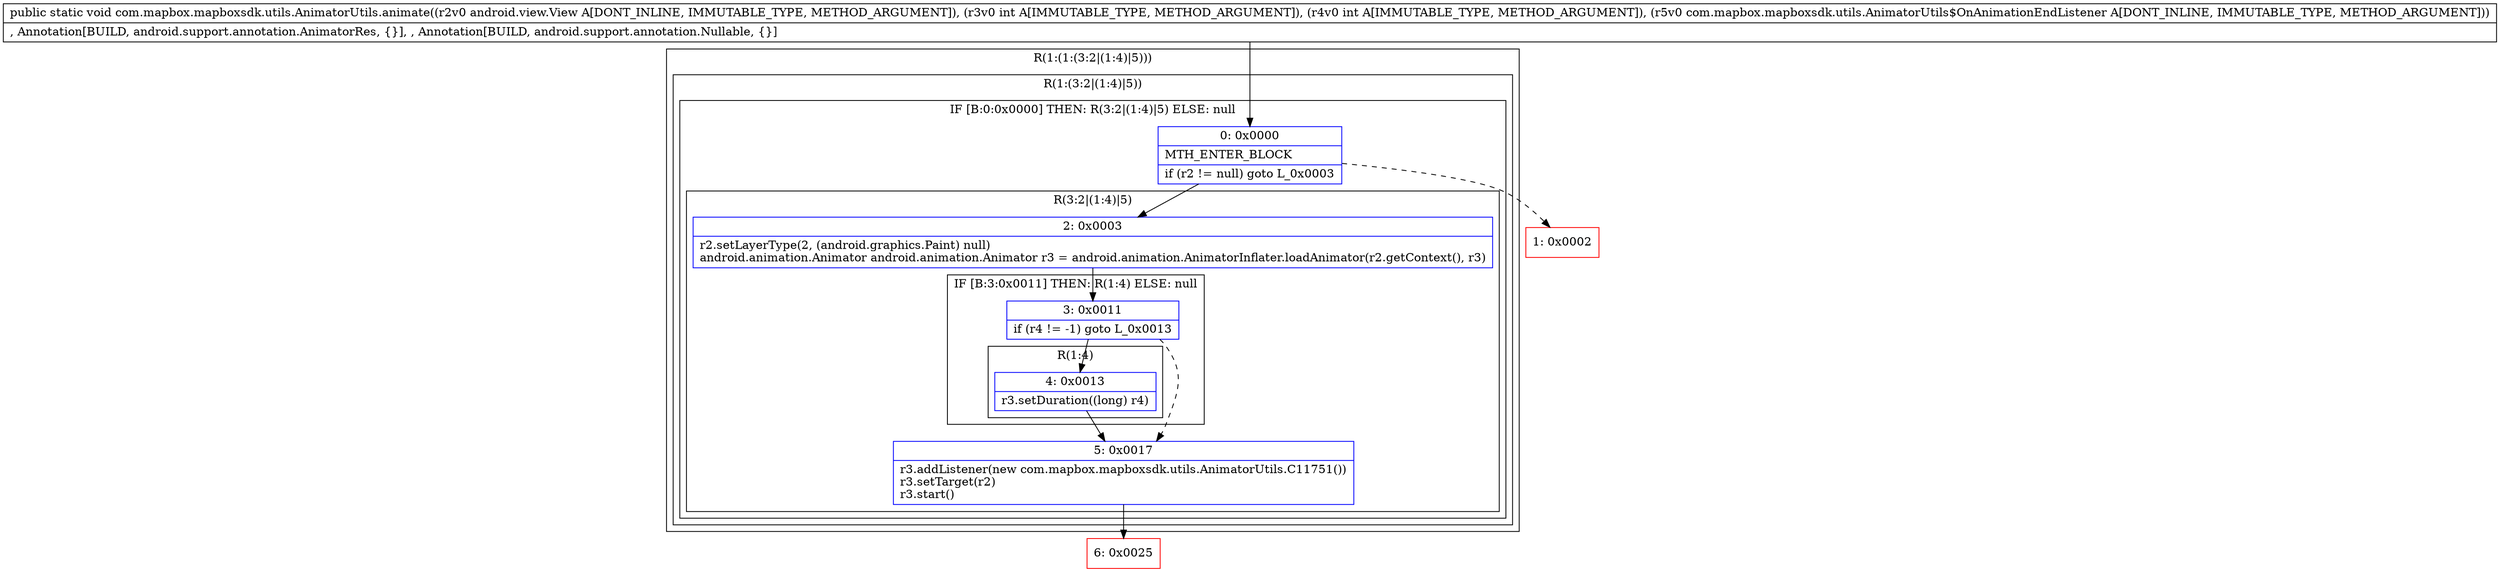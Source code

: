digraph "CFG forcom.mapbox.mapboxsdk.utils.AnimatorUtils.animate(Landroid\/view\/View;IILcom\/mapbox\/mapboxsdk\/utils\/AnimatorUtils$OnAnimationEndListener;)V" {
subgraph cluster_Region_29586474 {
label = "R(1:(1:(3:2|(1:4)|5)))";
node [shape=record,color=blue];
subgraph cluster_Region_335485545 {
label = "R(1:(3:2|(1:4)|5))";
node [shape=record,color=blue];
subgraph cluster_IfRegion_1930848377 {
label = "IF [B:0:0x0000] THEN: R(3:2|(1:4)|5) ELSE: null";
node [shape=record,color=blue];
Node_0 [shape=record,label="{0\:\ 0x0000|MTH_ENTER_BLOCK\l|if (r2 != null) goto L_0x0003\l}"];
subgraph cluster_Region_1865100291 {
label = "R(3:2|(1:4)|5)";
node [shape=record,color=blue];
Node_2 [shape=record,label="{2\:\ 0x0003|r2.setLayerType(2, (android.graphics.Paint) null)\landroid.animation.Animator android.animation.Animator r3 = android.animation.AnimatorInflater.loadAnimator(r2.getContext(), r3)\l}"];
subgraph cluster_IfRegion_711879732 {
label = "IF [B:3:0x0011] THEN: R(1:4) ELSE: null";
node [shape=record,color=blue];
Node_3 [shape=record,label="{3\:\ 0x0011|if (r4 != \-1) goto L_0x0013\l}"];
subgraph cluster_Region_2118201333 {
label = "R(1:4)";
node [shape=record,color=blue];
Node_4 [shape=record,label="{4\:\ 0x0013|r3.setDuration((long) r4)\l}"];
}
}
Node_5 [shape=record,label="{5\:\ 0x0017|r3.addListener(new com.mapbox.mapboxsdk.utils.AnimatorUtils.C11751())\lr3.setTarget(r2)\lr3.start()\l}"];
}
}
}
}
Node_1 [shape=record,color=red,label="{1\:\ 0x0002}"];
Node_6 [shape=record,color=red,label="{6\:\ 0x0025}"];
MethodNode[shape=record,label="{public static void com.mapbox.mapboxsdk.utils.AnimatorUtils.animate((r2v0 android.view.View A[DONT_INLINE, IMMUTABLE_TYPE, METHOD_ARGUMENT]), (r3v0 int A[IMMUTABLE_TYPE, METHOD_ARGUMENT]), (r4v0 int A[IMMUTABLE_TYPE, METHOD_ARGUMENT]), (r5v0 com.mapbox.mapboxsdk.utils.AnimatorUtils$OnAnimationEndListener A[DONT_INLINE, IMMUTABLE_TYPE, METHOD_ARGUMENT]))  | , Annotation[BUILD, android.support.annotation.AnimatorRes, \{\}], , Annotation[BUILD, android.support.annotation.Nullable, \{\}]\l}"];
MethodNode -> Node_0;
Node_0 -> Node_1[style=dashed];
Node_0 -> Node_2;
Node_2 -> Node_3;
Node_3 -> Node_4;
Node_3 -> Node_5[style=dashed];
Node_4 -> Node_5;
Node_5 -> Node_6;
}

